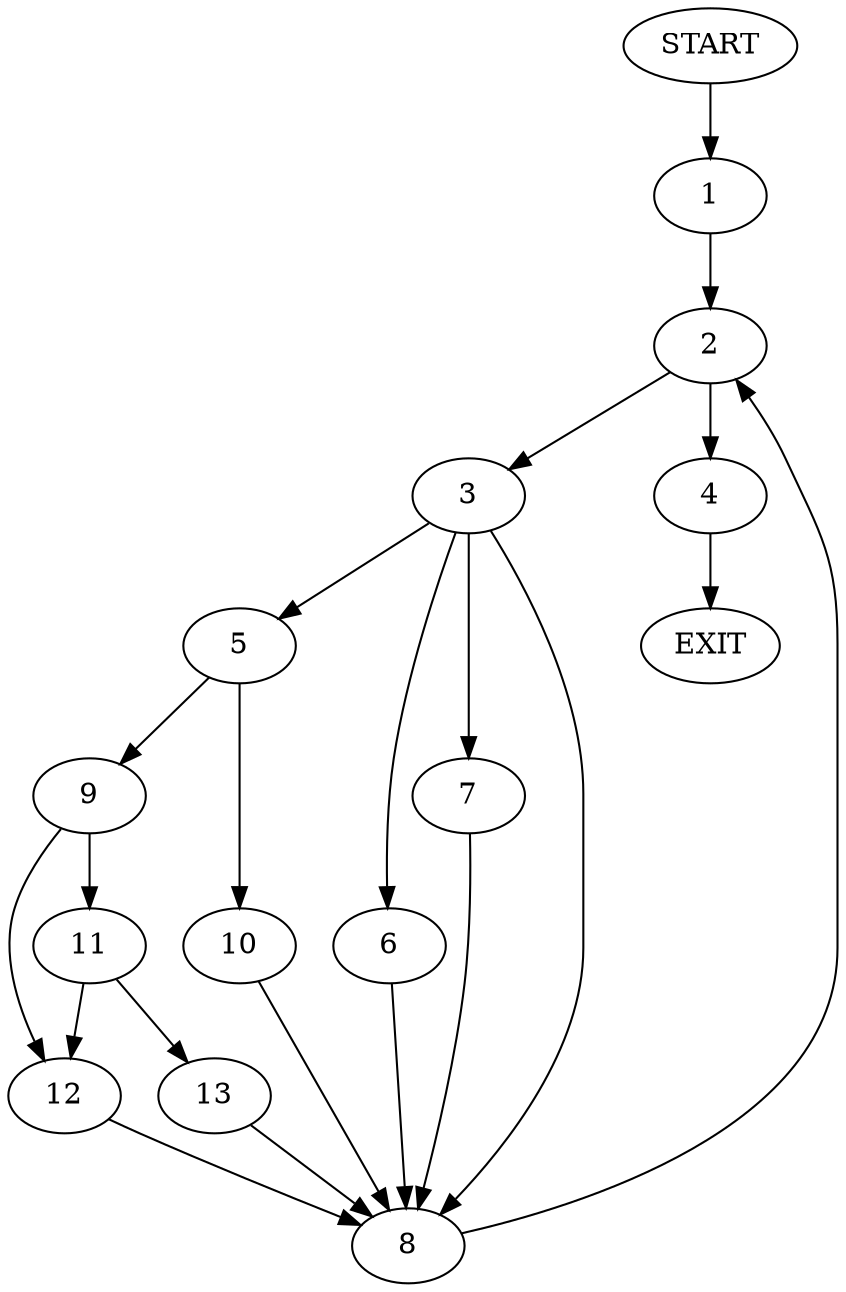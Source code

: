 digraph {
0 [label="START"]
14 [label="EXIT"]
0 -> 1
1 -> 2
2 -> 3
2 -> 4
4 -> 14
3 -> 5
3 -> 6
3 -> 7
3 -> 8
6 -> 8
7 -> 8
5 -> 9
5 -> 10
8 -> 2
10 -> 8
9 -> 11
9 -> 12
12 -> 8
11 -> 13
11 -> 12
13 -> 8
}
